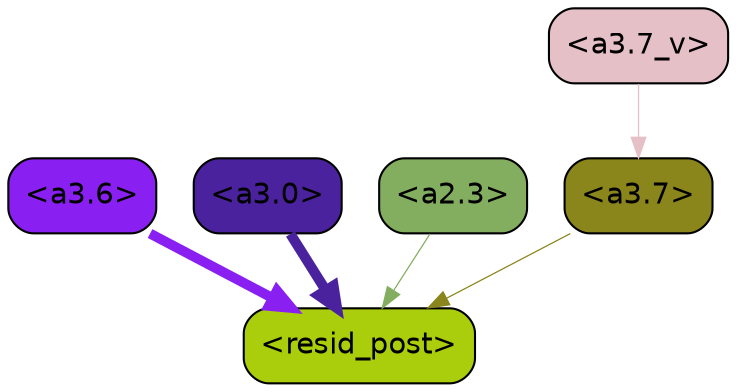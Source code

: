 strict digraph "" {
	graph [bgcolor=transparent,
		layout=dot,
		overlap=false,
		splines=true
	];
	"<a3.7>"	[color=black,
		fillcolor="#8a861b",
		fontname=Helvetica,
		shape=box,
		style="filled, rounded"];
	"<resid_post>"	[color=black,
		fillcolor="#aace0b",
		fontname=Helvetica,
		shape=box,
		style="filled, rounded"];
	"<a3.7>" -> "<resid_post>"	[color="#8a861b",
		penwidth=0.6];
	"<a3.6>"	[color=black,
		fillcolor="#891ff0",
		fontname=Helvetica,
		shape=box,
		style="filled, rounded"];
	"<a3.6>" -> "<resid_post>"	[color="#891ff0",
		penwidth=4.751592040061951];
	"<a3.0>"	[color=black,
		fillcolor="#4b229e",
		fontname=Helvetica,
		shape=box,
		style="filled, rounded"];
	"<a3.0>" -> "<resid_post>"	[color="#4b229e",
		penwidth=4.904066681861877];
	"<a2.3>"	[color=black,
		fillcolor="#84ae5f",
		fontname=Helvetica,
		shape=box,
		style="filled, rounded"];
	"<a2.3>" -> "<resid_post>"	[color="#84ae5f",
		penwidth=0.6];
	"<a3.7_v>"	[color=black,
		fillcolor="#e6c0c7",
		fontname=Helvetica,
		shape=box,
		style="filled, rounded"];
	"<a3.7_v>" -> "<a3.7>"	[color="#e6c0c7",
		penwidth=0.6];
}

